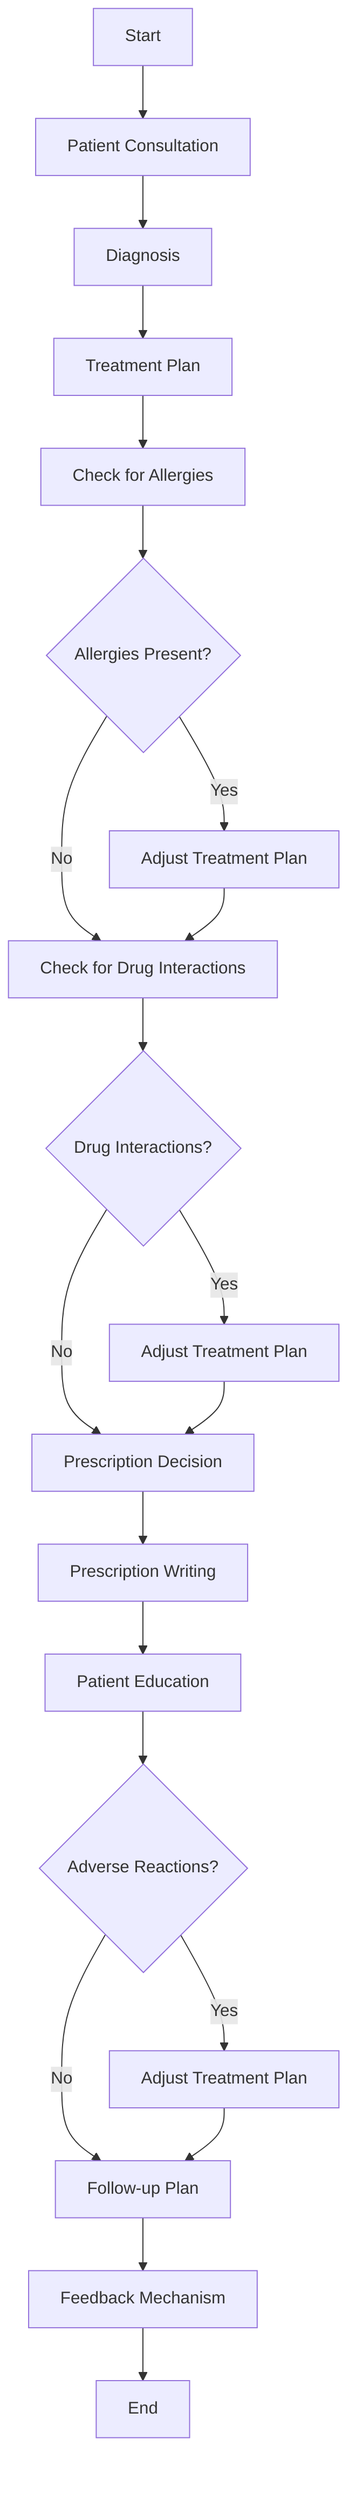 flowchart TD
    A[Start] --> B[Patient Consultation]
    B --> C[Diagnosis]
    C --> D[Treatment Plan]
    D --> E[Check for Allergies]
    E --> F{Allergies Present?}
    F -->|Yes| G[Adjust Treatment Plan]
    F -->|No| H[Check for Drug Interactions]
    G --> H
    H --> I{Drug Interactions?}
    I -->|Yes| J[Adjust Treatment Plan]
    I -->|No| K[Prescription Decision]
    J --> K
    K --> L[Prescription Writing]
    L --> M[Patient Education]
    M --> N{Adverse Reactions?}
    N -->|Yes| O[Adjust Treatment Plan]
    N -->|No| P[Follow-up Plan]
    O --> P
    P --> Q[Feedback Mechanism]
    Q --> R[End]